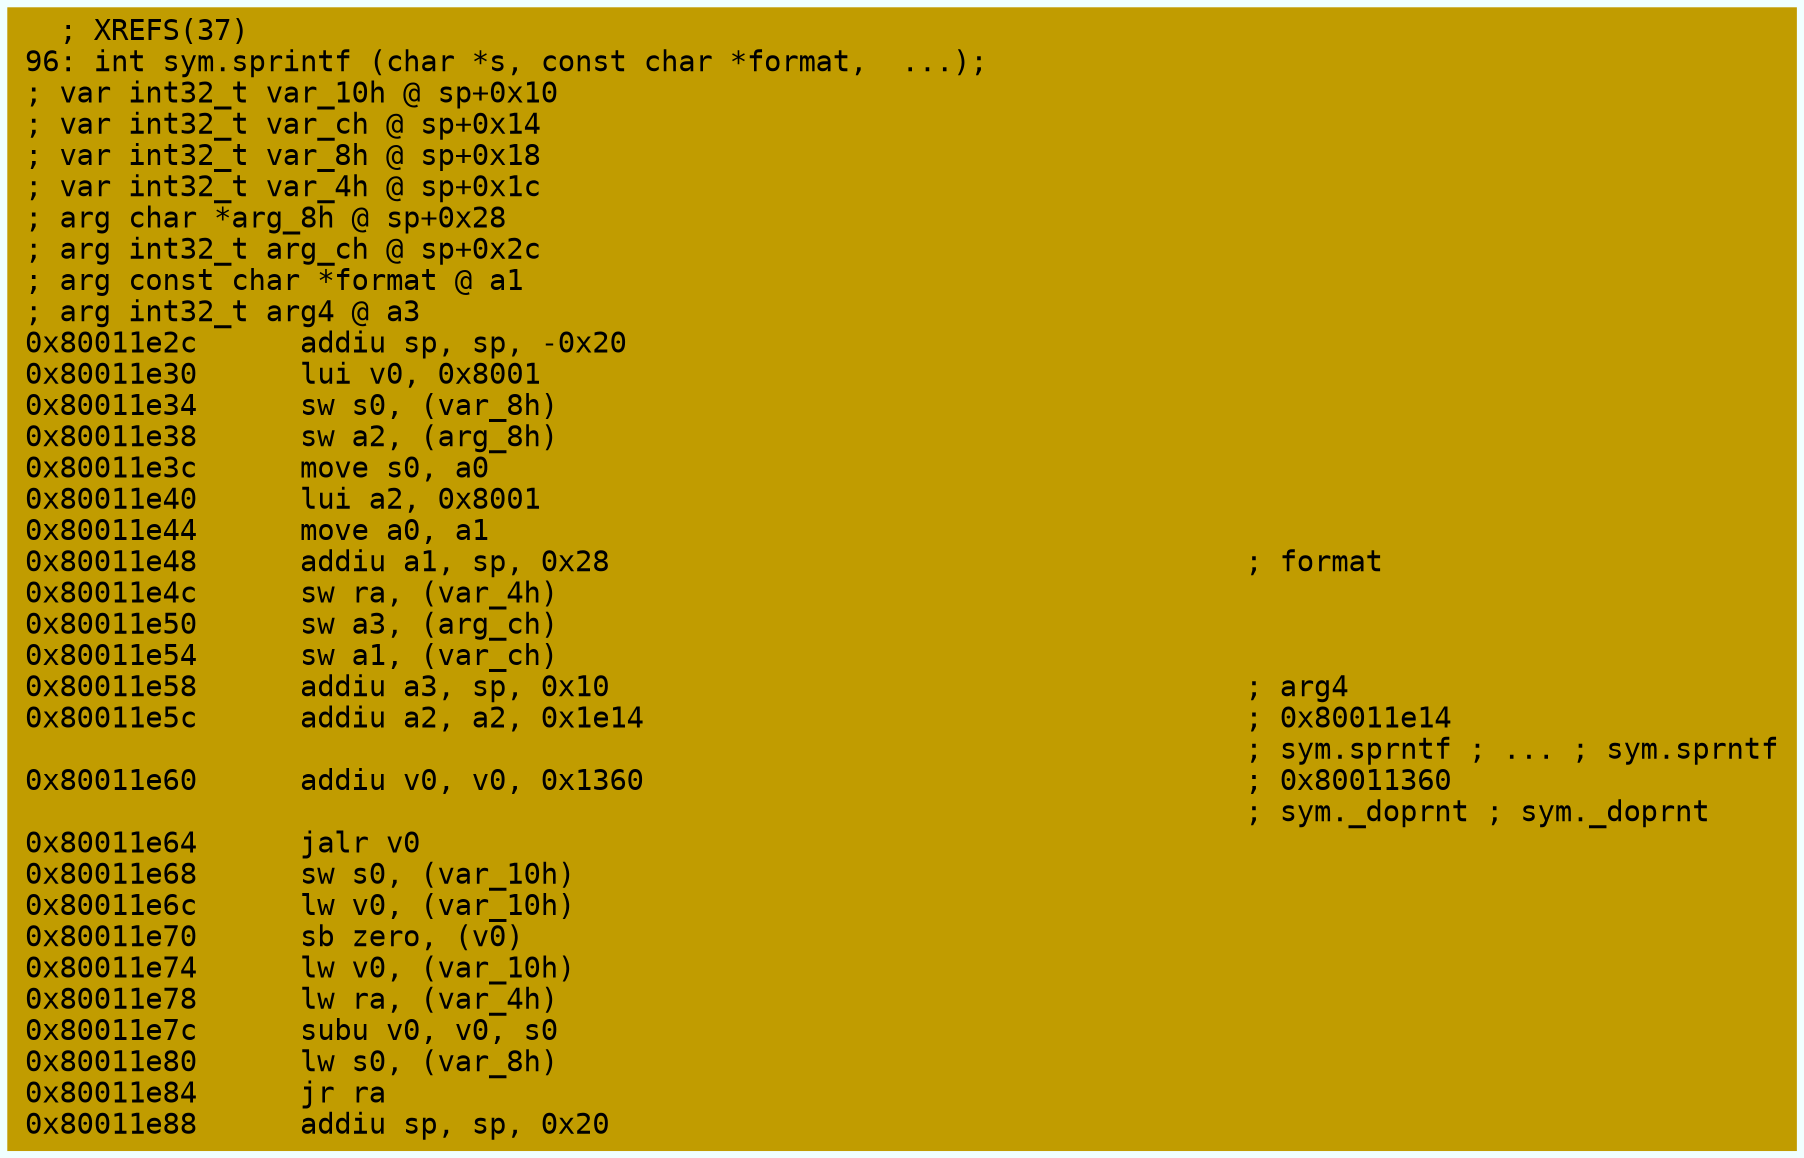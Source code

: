 digraph code {
	graph [bgcolor=azure fontsize=8 fontname="Courier" splines="ortho"];
	node [fillcolor=gray style=filled shape=box];
	edge [arrowhead="normal"];
	"0x80011e2c" [URL="sym.sprintf/0x80011e2c", fillcolor="#c19c00",color="#c19c00", fontname="Courier",label="  ; XREFS(37)\l96: int sym.sprintf (char *s, const char *format,  ...);\l; var int32_t var_10h @ sp+0x10\l; var int32_t var_ch @ sp+0x14\l; var int32_t var_8h @ sp+0x18\l; var int32_t var_4h @ sp+0x1c\l; arg char *arg_8h @ sp+0x28\l; arg int32_t arg_ch @ sp+0x2c\l; arg const char *format @ a1\l; arg int32_t arg4 @ a3\l0x80011e2c      addiu sp, sp, -0x20\l0x80011e30      lui v0, 0x8001\l0x80011e34      sw s0, (var_8h)\l0x80011e38      sw a2, (arg_8h)\l0x80011e3c      move s0, a0\l0x80011e40      lui a2, 0x8001\l0x80011e44      move a0, a1\l0x80011e48      addiu a1, sp, 0x28                                     ; format\l0x80011e4c      sw ra, (var_4h)\l0x80011e50      sw a3, (arg_ch)\l0x80011e54      sw a1, (var_ch)\l0x80011e58      addiu a3, sp, 0x10                                     ; arg4\l0x80011e5c      addiu a2, a2, 0x1e14                                   ; 0x80011e14\l                                                                       ; sym.sprntf ; ... ; sym.sprntf\l0x80011e60      addiu v0, v0, 0x1360                                   ; 0x80011360\l                                                                       ; sym._doprnt ; sym._doprnt\l0x80011e64      jalr v0\l0x80011e68      sw s0, (var_10h)\l0x80011e6c      lw v0, (var_10h)\l0x80011e70      sb zero, (v0)\l0x80011e74      lw v0, (var_10h)\l0x80011e78      lw ra, (var_4h)\l0x80011e7c      subu v0, v0, s0\l0x80011e80      lw s0, (var_8h)\l0x80011e84      jr ra\l0x80011e88      addiu sp, sp, 0x20\l"]
}
